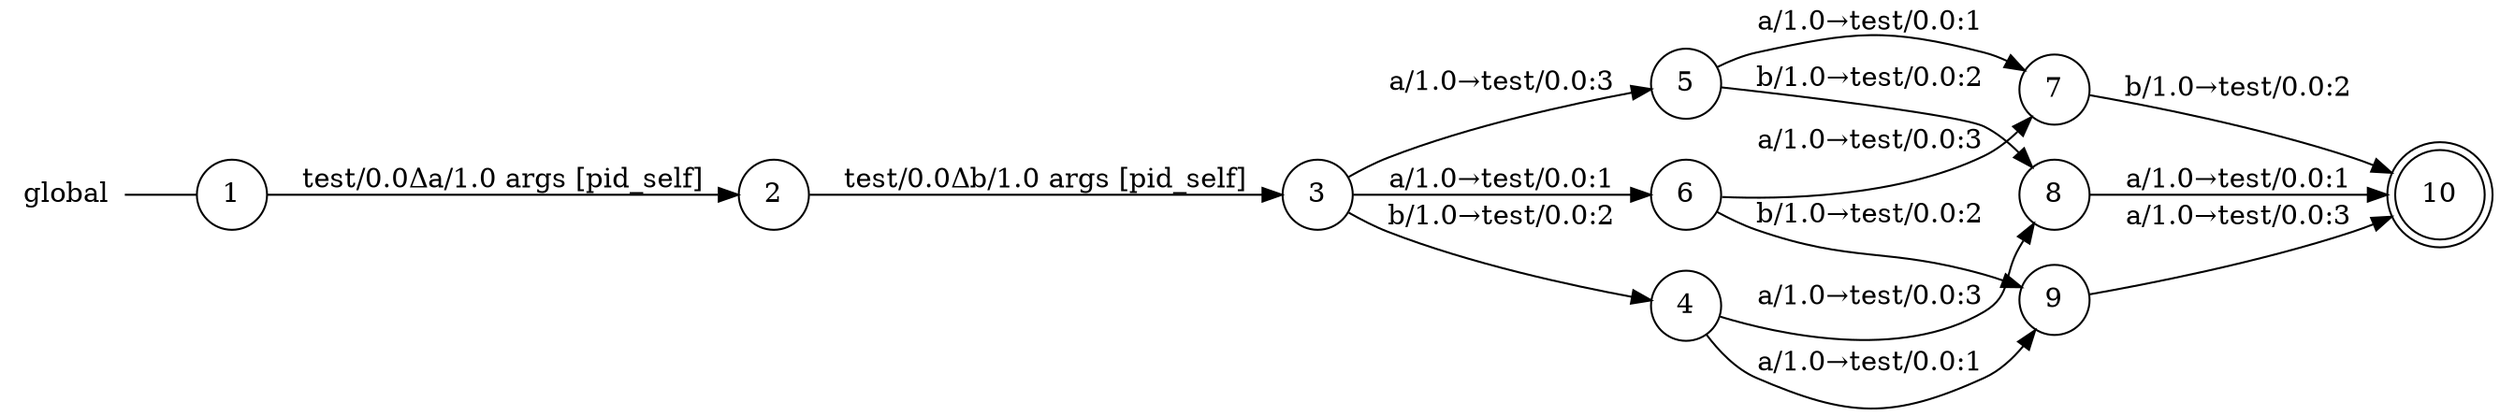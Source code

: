 digraph global {
	rankdir="LR";
	n_0 [label="global", shape="plaintext"];
	n_1 [id="8", shape=circle, label="8"];
	n_2 [id="1", shape=circle, label="1"];
	n_0 -> n_2 [arrowhead=none];
	n_3 [id="7", shape=circle, label="9"];
	n_4 [id="4", shape=circle, label="5"];
	n_5 [id="6", shape=circle, label="7"];
	n_6 [id="3", shape=circle, label="3"];
	n_7 [id="2", shape=circle, label="2"];
	n_8 [id="11", shape=circle, label="4"];
	n_9 [id="13", shape=circle, label="6"];
	n_10 [id="5", shape=doublecircle, label="10"];

	n_9 -> n_3 [id="[$e|20]", label="b/1.0→test/0.0:2"];
	n_7 -> n_6 [id="[$e|12]", label="test/0.0Δb/1.0 args [pid_self]"];
	n_8 -> n_1 [id="[$e|21]", label="a/1.0→test/0.0:3"];
	n_1 -> n_10 [id="[$e|19]", label="a/1.0→test/0.0:1"];
	n_5 -> n_10 [id="[$e|2]", label="b/1.0→test/0.0:2"];
	n_3 -> n_10 [id="[$e|18]", label="a/1.0→test/0.0:3"];
	n_8 -> n_3 [id="[$e|6]", label="a/1.0→test/0.0:1"];
	n_4 -> n_5 [id="[$e|13]", label="a/1.0→test/0.0:1"];
	n_6 -> n_8 [id="[$e|8]", label="b/1.0→test/0.0:2"];
	n_9 -> n_5 [id="[$e|0]", label="a/1.0→test/0.0:3"];
	n_4 -> n_1 [id="[$e|14]", label="b/1.0→test/0.0:2"];
	n_6 -> n_9 [id="[$e|1]", label="a/1.0→test/0.0:1"];
	n_6 -> n_4 [id="[$e|3]", label="a/1.0→test/0.0:3"];
	n_2 -> n_7 [id="[$e|11]", label="test/0.0Δa/1.0 args [pid_self]"];
}
